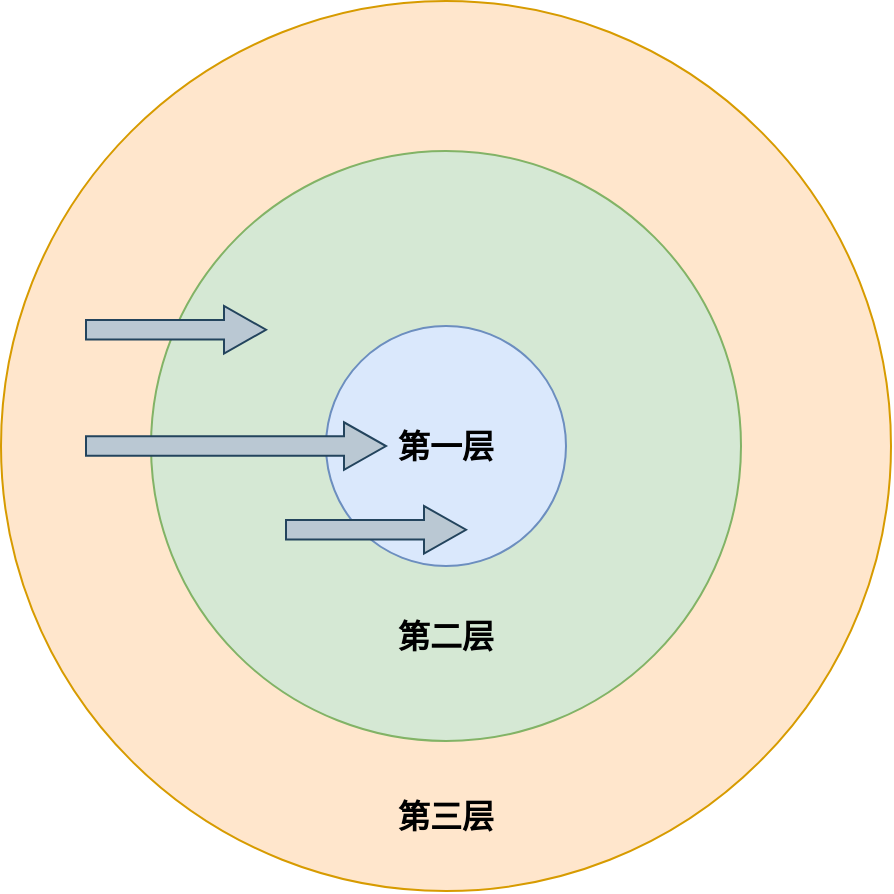 <mxfile version="21.6.1" type="device" pages="11">
  <diagram name="分层架构-圈层结构" id="EKeebzzIygGIgbEC9B3Z">
    <mxGraphModel dx="2060" dy="1253" grid="1" gridSize="10" guides="1" tooltips="1" connect="1" arrows="1" fold="1" page="1" pageScale="1" pageWidth="2920" pageHeight="2900" math="0" shadow="0">
      <root>
        <mxCell id="0" />
        <mxCell id="1" parent="0" />
        <mxCell id="2y_EtENVSu6xKUKEIEgB-3" value="" style="ellipse;whiteSpace=wrap;html=1;aspect=fixed;fillColor=#ffe6cc;strokeColor=#d79b00;verticalAlign=bottom;fontStyle=1" parent="1" vertex="1">
          <mxGeometry x="317.5" y="177.5" width="445" height="445" as="geometry" />
        </mxCell>
        <mxCell id="2y_EtENVSu6xKUKEIEgB-2" value="" style="ellipse;whiteSpace=wrap;html=1;aspect=fixed;fillColor=#d5e8d4;strokeColor=#82b366;verticalAlign=bottom;fontStyle=1" parent="1" vertex="1">
          <mxGeometry x="392.5" y="252.5" width="295" height="295" as="geometry" />
        </mxCell>
        <mxCell id="2y_EtENVSu6xKUKEIEgB-1" value="第一层" style="ellipse;whiteSpace=wrap;html=1;aspect=fixed;fillColor=#dae8fc;strokeColor=#6c8ebf;fontStyle=1;fontSize=16;" parent="1" vertex="1">
          <mxGeometry x="480" y="340" width="120" height="120" as="geometry" />
        </mxCell>
        <mxCell id="2y_EtENVSu6xKUKEIEgB-8" value="" style="html=1;shadow=0;dashed=0;align=center;verticalAlign=middle;shape=mxgraph.arrows2.arrow;dy=0.59;dx=21;notch=0;fillColor=#bac8d3;strokeColor=#23445d;" parent="1" vertex="1">
          <mxGeometry x="360" y="388.13" width="150" height="23.75" as="geometry" />
        </mxCell>
        <mxCell id="2y_EtENVSu6xKUKEIEgB-10" value="" style="html=1;shadow=0;dashed=0;align=center;verticalAlign=middle;shape=mxgraph.arrows2.arrow;dy=0.59;dx=21;notch=0;fillColor=#bac8d3;strokeColor=#23445d;" parent="1" vertex="1">
          <mxGeometry x="460" y="430" width="90" height="23.75" as="geometry" />
        </mxCell>
        <mxCell id="2y_EtENVSu6xKUKEIEgB-11" value="" style="html=1;shadow=0;dashed=0;align=center;verticalAlign=middle;shape=mxgraph.arrows2.arrow;dy=0.59;dx=21;notch=0;fillColor=#bac8d3;strokeColor=#23445d;" parent="1" vertex="1">
          <mxGeometry x="360" y="330" width="90" height="23.75" as="geometry" />
        </mxCell>
        <mxCell id="-N4DUWtonXSHfHwCxSvv-1" value="第二层" style="text;html=1;strokeColor=none;fillColor=none;align=center;verticalAlign=middle;whiteSpace=wrap;rounded=0;fontSize=16;fontColor=none;fontStyle=1" parent="1" vertex="1">
          <mxGeometry x="510" y="480" width="60" height="30" as="geometry" />
        </mxCell>
        <mxCell id="-N4DUWtonXSHfHwCxSvv-2" value="第三层" style="text;html=1;strokeColor=none;fillColor=none;align=center;verticalAlign=middle;whiteSpace=wrap;rounded=0;fontSize=16;fontColor=none;fontStyle=1" parent="1" vertex="1">
          <mxGeometry x="510" y="570" width="60" height="30" as="geometry" />
        </mxCell>
      </root>
    </mxGraphModel>
  </diagram>
  <diagram id="hw40c4SO9KsdJAtegI_j" name="领域层示意图">
    <mxGraphModel dx="2060" dy="1253" grid="1" gridSize="10" guides="1" tooltips="1" connect="1" arrows="1" fold="1" page="1" pageScale="1" pageWidth="2920" pageHeight="2900" math="0" shadow="0">
      <root>
        <mxCell id="0" />
        <mxCell id="1" parent="0" />
        <mxCell id="45I4yr_V5CyuQWKIbXzA-2" value="" style="ellipse;whiteSpace=wrap;html=1;aspect=fixed;fontColor=none;fillStyle=cross-hatch;fillColor=#333333;gradientColor=none;gradientDirection=south;shadow=0;sketch=1;curveFitting=1;jiggle=2;" parent="1" vertex="1">
          <mxGeometry x="445" y="305" width="230" height="230" as="geometry" />
        </mxCell>
        <mxCell id="45I4yr_V5CyuQWKIbXzA-1" value="Domain" style="ellipse;whiteSpace=wrap;html=1;aspect=fixed;fillColor=#dae8fc;strokeColor=#6c8ebf;fontSize=16;fontStyle=1" parent="1" vertex="1">
          <mxGeometry x="520" y="380" width="80" height="80" as="geometry" />
        </mxCell>
      </root>
    </mxGraphModel>
  </diagram>
  <diagram id="qYQI3DITA4EfLxrpODds" name="领域+应用层示意图">
    <mxGraphModel dx="2060" dy="1253" grid="1" gridSize="10" guides="1" tooltips="1" connect="1" arrows="1" fold="1" page="1" pageScale="1" pageWidth="2920" pageHeight="2900" math="0" shadow="0">
      <root>
        <mxCell id="0" />
        <mxCell id="1" parent="0" />
        <mxCell id="UV92N6s-v2BjcTXjRtoD-1" value="" style="ellipse;whiteSpace=wrap;html=1;aspect=fixed;fontColor=none;fillStyle=cross-hatch;fillColor=#333333;gradientColor=none;gradientDirection=south;shadow=0;sketch=1;curveFitting=1;jiggle=2;" parent="1" vertex="1">
          <mxGeometry x="415" y="275" width="290" height="290" as="geometry" />
        </mxCell>
        <mxCell id="UV92N6s-v2BjcTXjRtoD-4" value="" style="ellipse;whiteSpace=wrap;html=1;aspect=fixed;shadow=0;fillStyle=auto;fillColor=#d5e8d4;gradientDirection=south;strokeColor=#82b366;" parent="1" vertex="1">
          <mxGeometry x="460" y="320" width="200" height="200" as="geometry" />
        </mxCell>
        <mxCell id="UV92N6s-v2BjcTXjRtoD-2" value="Domain" style="ellipse;whiteSpace=wrap;html=1;aspect=fixed;fillColor=#dae8fc;strokeColor=#6c8ebf;fontStyle=1;fontSize=16;" parent="1" vertex="1">
          <mxGeometry x="520" y="380" width="80" height="80" as="geometry" />
        </mxCell>
        <mxCell id="UV92N6s-v2BjcTXjRtoD-6" value="Application" style="text;html=1;strokeColor=none;fillColor=none;align=center;verticalAlign=middle;whiteSpace=wrap;rounded=0;fontColor=none;fontStyle=1;fontSize=16;" parent="1" vertex="1">
          <mxGeometry x="530" y="340" width="60" height="30" as="geometry" />
        </mxCell>
      </root>
    </mxGraphModel>
  </diagram>
  <diagram id="W7CSGTySIcXoRU745aZh" name="Adapter">
    <mxGraphModel dx="2060" dy="1253" grid="1" gridSize="10" guides="1" tooltips="1" connect="1" arrows="1" fold="1" page="1" pageScale="1" pageWidth="2920" pageHeight="2900" math="0" shadow="0">
      <root>
        <mxCell id="0" />
        <mxCell id="1" parent="0" />
        <mxCell id="2aPifIyTvFknpC2AL-un-1" value="" style="ellipse;whiteSpace=wrap;html=1;aspect=fixed;fillStyle=solid;fillColor=#ffe6cc;gradientDirection=south;shadow=0;strokeColor=#d79b00;" parent="1" vertex="1">
          <mxGeometry x="415" y="275" width="290" height="290" as="geometry" />
        </mxCell>
        <mxCell id="2aPifIyTvFknpC2AL-un-2" value="" style="ellipse;whiteSpace=wrap;html=1;aspect=fixed;shadow=0;fillStyle=auto;fillColor=#d5e8d4;gradientDirection=south;strokeColor=#82b366;" parent="1" vertex="1">
          <mxGeometry x="460" y="320" width="200" height="200" as="geometry" />
        </mxCell>
        <mxCell id="2aPifIyTvFknpC2AL-un-3" value="Domain" style="ellipse;whiteSpace=wrap;html=1;aspect=fixed;fillColor=#dae8fc;strokeColor=#6c8ebf;fontStyle=1;fontSize=16;" parent="1" vertex="1">
          <mxGeometry x="520" y="380" width="80" height="80" as="geometry" />
        </mxCell>
        <mxCell id="2aPifIyTvFknpC2AL-un-4" value="Application" style="text;html=1;strokeColor=none;fillColor=none;align=center;verticalAlign=middle;whiteSpace=wrap;rounded=0;fontColor=none;fontStyle=1;fontSize=16;" parent="1" vertex="1">
          <mxGeometry x="530" y="340" width="60" height="30" as="geometry" />
        </mxCell>
        <mxCell id="2aPifIyTvFknpC2AL-un-5" value="Adapter" style="text;html=1;strokeColor=none;fillColor=none;align=center;verticalAlign=middle;whiteSpace=wrap;rounded=0;fontColor=none;fontStyle=1;fontSize=16;" parent="1" vertex="1">
          <mxGeometry x="530" y="280" width="60" height="30" as="geometry" />
        </mxCell>
      </root>
    </mxGraphModel>
  </diagram>
  <diagram id="Z5lcxb2asRxf1lz-uj6O" name="主动与被动适配器">
    <mxGraphModel dx="2060" dy="1253" grid="1" gridSize="10" guides="1" tooltips="1" connect="1" arrows="1" fold="1" page="1" pageScale="1" pageWidth="2920" pageHeight="2900" math="0" shadow="0">
      <root>
        <mxCell id="0" />
        <mxCell id="1" parent="0" />
        <mxCell id="tAmyNrmYbl0kWc1pRCSm-11" value="" style="ellipse;whiteSpace=wrap;html=1;" parent="1" vertex="1">
          <mxGeometry x="380" y="280" width="350" height="277" as="geometry" />
        </mxCell>
        <mxCell id="8wvjPzGlj7AYIT8hNIlg-2" value="" style="ellipse;whiteSpace=wrap;html=1;aspect=fixed;shadow=0;fillStyle=auto;fillColor=#d5e8d4;gradientDirection=south;strokeColor=#82b366;rounded=1;" parent="1" vertex="1">
          <mxGeometry x="460" y="320" width="200" height="200" as="geometry" />
        </mxCell>
        <mxCell id="8wvjPzGlj7AYIT8hNIlg-3" value="Domain" style="ellipse;whiteSpace=wrap;html=1;aspect=fixed;fillColor=#dae8fc;strokeColor=#6c8ebf;fontStyle=1;fontSize=16;rounded=1;" parent="1" vertex="1">
          <mxGeometry x="520" y="380" width="80" height="80" as="geometry" />
        </mxCell>
        <mxCell id="8wvjPzGlj7AYIT8hNIlg-4" value="Application" style="text;html=1;strokeColor=none;fillColor=none;align=center;verticalAlign=middle;whiteSpace=wrap;rounded=1;fontColor=none;fontStyle=1;fontSize=16;" parent="1" vertex="1">
          <mxGeometry x="530" y="340" width="60" height="30" as="geometry" />
        </mxCell>
        <mxCell id="8wvjPzGlj7AYIT8hNIlg-6" value="" style="shape=xor;whiteSpace=wrap;html=1;shadow=0;fillStyle=auto;fontSize=16;fillColor=#f8cecc;gradientDirection=south;strokeColor=#b85450;rounded=1;" parent="1" vertex="1">
          <mxGeometry x="600" y="286" width="250" height="265" as="geometry" />
        </mxCell>
        <mxCell id="8wvjPzGlj7AYIT8hNIlg-7" value="" style="shape=xor;whiteSpace=wrap;html=1;shadow=0;fillStyle=auto;fontSize=16;fillColor=#f8cecc;gradientDirection=south;strokeColor=#b85450;rotation=-180;rounded=1;" parent="1" vertex="1">
          <mxGeometry x="270" y="284" width="250" height="270" as="geometry" />
        </mxCell>
        <mxCell id="tAmyNrmYbl0kWc1pRCSm-1" value="Driven Adapter" style="text;html=1;strokeColor=none;fillColor=none;align=center;verticalAlign=middle;whiteSpace=wrap;rounded=1;fontColor=none;fontStyle=1;fontSize=16;" parent="1" vertex="1">
          <mxGeometry x="320" y="350" width="130" height="30" as="geometry" />
        </mxCell>
        <mxCell id="tAmyNrmYbl0kWc1pRCSm-2" value="Driving Adapter" style="text;html=1;strokeColor=none;fillColor=none;align=center;verticalAlign=middle;whiteSpace=wrap;rounded=1;fontColor=none;fontStyle=1;fontSize=16;" parent="1" vertex="1">
          <mxGeometry x="670" y="350" width="130" height="30" as="geometry" />
        </mxCell>
        <mxCell id="tAmyNrmYbl0kWc1pRCSm-3" value="主动适配器" style="text;html=1;strokeColor=none;fillColor=none;align=center;verticalAlign=middle;whiteSpace=wrap;rounded=1;fontSize=16;fontColor=none;" parent="1" vertex="1">
          <mxGeometry x="670" y="380" width="100" height="30" as="geometry" />
        </mxCell>
        <mxCell id="tAmyNrmYbl0kWc1pRCSm-4" value="被动适配器" style="text;html=1;strokeColor=none;fillColor=none;align=center;verticalAlign=middle;whiteSpace=wrap;rounded=1;fontSize=16;fontColor=none;" parent="1" vertex="1">
          <mxGeometry x="320" y="380" width="100" height="30" as="geometry" />
        </mxCell>
        <mxCell id="tAmyNrmYbl0kWc1pRCSm-6" value="与外部系统交互" style="text;html=1;strokeColor=none;fillColor=none;align=center;verticalAlign=middle;whiteSpace=wrap;rounded=1;fontSize=16;fontColor=none;" parent="1" vertex="1">
          <mxGeometry x="300" y="410" width="140" height="30" as="geometry" />
        </mxCell>
        <mxCell id="tAmyNrmYbl0kWc1pRCSm-7" value="处理「输入 / 输出」" style="text;html=1;strokeColor=none;fillColor=none;align=center;verticalAlign=middle;whiteSpace=wrap;rounded=1;fontSize=16;fontColor=none;" parent="1" vertex="1">
          <mxGeometry x="285" y="440" width="170" height="30" as="geometry" />
        </mxCell>
        <mxCell id="tAmyNrmYbl0kWc1pRCSm-8" value="访问所有外部资源" style="text;html=1;strokeColor=none;fillColor=none;align=center;verticalAlign=middle;whiteSpace=wrap;rounded=1;fontSize=16;fontColor=none;" parent="1" vertex="1">
          <mxGeometry x="665" y="420" width="140" height="30" as="geometry" />
        </mxCell>
        <mxCell id="tAmyNrmYbl0kWc1pRCSm-9" value="可用于处理数据持久化" style="text;html=1;strokeColor=none;fillColor=none;align=center;verticalAlign=middle;whiteSpace=wrap;rounded=1;fontSize=16;fontColor=none;" parent="1" vertex="1">
          <mxGeometry x="650" y="460" width="180" height="30" as="geometry" />
        </mxCell>
      </root>
    </mxGraphModel>
  </diagram>
  <diagram id="-57M3p7xQT0P1kOzNn6M" name="common层">
    <mxGraphModel dx="2060" dy="1253" grid="1" gridSize="10" guides="1" tooltips="1" connect="1" arrows="1" fold="1" page="1" pageScale="1" pageWidth="2920" pageHeight="2900" math="0" shadow="0">
      <root>
        <mxCell id="0" />
        <mxCell id="1" parent="0" />
        <mxCell id="jbB0Su5rOT4PzGi-dRKN-1" value="" style="ellipse;whiteSpace=wrap;html=1;shadow=0;" parent="1" vertex="1">
          <mxGeometry x="380" y="280" width="350" height="277" as="geometry" />
        </mxCell>
        <mxCell id="jbB0Su5rOT4PzGi-dRKN-2" value="" style="ellipse;whiteSpace=wrap;html=1;aspect=fixed;shadow=0;fillStyle=auto;fillColor=#d5e8d4;gradientDirection=south;strokeColor=#82b366;rounded=1;" parent="1" vertex="1">
          <mxGeometry x="460" y="320" width="200" height="200" as="geometry" />
        </mxCell>
        <mxCell id="jbB0Su5rOT4PzGi-dRKN-3" value="Domain" style="ellipse;whiteSpace=wrap;html=1;aspect=fixed;fillColor=#dae8fc;strokeColor=#6c8ebf;fontStyle=1;fontSize=16;rounded=1;shadow=0;" parent="1" vertex="1">
          <mxGeometry x="520" y="380" width="80" height="80" as="geometry" />
        </mxCell>
        <mxCell id="jbB0Su5rOT4PzGi-dRKN-4" value="Application" style="text;html=1;strokeColor=none;fillColor=none;align=center;verticalAlign=middle;whiteSpace=wrap;rounded=1;fontColor=none;fontStyle=1;fontSize=16;shadow=0;" parent="1" vertex="1">
          <mxGeometry x="530" y="340" width="60" height="30" as="geometry" />
        </mxCell>
        <mxCell id="jbB0Su5rOT4PzGi-dRKN-5" value="" style="shape=xor;whiteSpace=wrap;html=1;shadow=0;fillStyle=auto;fontSize=16;fillColor=#f8cecc;gradientDirection=south;strokeColor=#b85450;rounded=1;" parent="1" vertex="1">
          <mxGeometry x="600" y="286" width="250" height="265" as="geometry" />
        </mxCell>
        <mxCell id="jbB0Su5rOT4PzGi-dRKN-6" value="" style="shape=xor;whiteSpace=wrap;html=1;shadow=0;fillStyle=auto;fontSize=16;fillColor=#f8cecc;gradientDirection=south;strokeColor=#b85450;rotation=-180;rounded=1;" parent="1" vertex="1">
          <mxGeometry x="270" y="284" width="250" height="270" as="geometry" />
        </mxCell>
        <mxCell id="jbB0Su5rOT4PzGi-dRKN-7" value="Driven Adapter" style="text;html=1;strokeColor=none;fillColor=none;align=center;verticalAlign=middle;whiteSpace=wrap;rounded=1;fontColor=none;fontStyle=1;fontSize=16;shadow=0;" parent="1" vertex="1">
          <mxGeometry x="320" y="350" width="130" height="30" as="geometry" />
        </mxCell>
        <mxCell id="jbB0Su5rOT4PzGi-dRKN-8" value="Driving Adapter" style="text;html=1;strokeColor=none;fillColor=none;align=center;verticalAlign=middle;whiteSpace=wrap;rounded=1;fontColor=none;fontStyle=1;fontSize=16;shadow=0;" parent="1" vertex="1">
          <mxGeometry x="670" y="350" width="130" height="30" as="geometry" />
        </mxCell>
        <mxCell id="jbB0Su5rOT4PzGi-dRKN-9" value="主动适配器" style="text;html=1;strokeColor=none;fillColor=none;align=center;verticalAlign=middle;whiteSpace=wrap;rounded=1;fontSize=16;fontColor=none;shadow=0;" parent="1" vertex="1">
          <mxGeometry x="670" y="380" width="100" height="30" as="geometry" />
        </mxCell>
        <mxCell id="jbB0Su5rOT4PzGi-dRKN-10" value="被动适配器" style="text;html=1;strokeColor=none;fillColor=none;align=center;verticalAlign=middle;whiteSpace=wrap;rounded=1;fontSize=16;fontColor=none;shadow=0;" parent="1" vertex="1">
          <mxGeometry x="320" y="380" width="100" height="30" as="geometry" />
        </mxCell>
        <mxCell id="jbB0Su5rOT4PzGi-dRKN-11" value="与外部系统交互" style="text;html=1;strokeColor=none;fillColor=none;align=center;verticalAlign=middle;whiteSpace=wrap;rounded=1;fontSize=16;fontColor=none;shadow=0;" parent="1" vertex="1">
          <mxGeometry x="300" y="410" width="140" height="30" as="geometry" />
        </mxCell>
        <mxCell id="jbB0Su5rOT4PzGi-dRKN-12" value="处理「输入 / 输出」" style="text;html=1;strokeColor=none;fillColor=none;align=center;verticalAlign=middle;whiteSpace=wrap;rounded=1;fontSize=16;fontColor=none;shadow=0;" parent="1" vertex="1">
          <mxGeometry x="285" y="440" width="170" height="30" as="geometry" />
        </mxCell>
        <mxCell id="jbB0Su5rOT4PzGi-dRKN-13" value="访问所有外部资源" style="text;html=1;strokeColor=none;fillColor=none;align=center;verticalAlign=middle;whiteSpace=wrap;rounded=1;fontSize=16;fontColor=none;shadow=0;" parent="1" vertex="1">
          <mxGeometry x="665" y="420" width="140" height="30" as="geometry" />
        </mxCell>
        <mxCell id="jbB0Su5rOT4PzGi-dRKN-14" value="可用于处理数据持久化" style="text;html=1;strokeColor=none;fillColor=none;align=center;verticalAlign=middle;whiteSpace=wrap;rounded=1;fontSize=16;fontColor=none;shadow=0;" parent="1" vertex="1">
          <mxGeometry x="650" y="460" width="180" height="30" as="geometry" />
        </mxCell>
        <mxCell id="jbB0Su5rOT4PzGi-dRKN-15" value="Common" style="ellipse;whiteSpace=wrap;html=1;aspect=fixed;shadow=0;sketch=0;fillColor=#fad7ac;strokeColor=#b46504;fontStyle=1;fontSize=22;" parent="1" vertex="1">
          <mxGeometry x="467.5" y="557" width="185" height="185" as="geometry" />
        </mxCell>
      </root>
    </mxGraphModel>
  </diagram>
  <diagram id="CXKH2JofkgDzUcvz6lFa" name="依赖倒转">
    <mxGraphModel dx="2060" dy="1253" grid="1" gridSize="10" guides="1" tooltips="1" connect="1" arrows="1" fold="1" page="1" pageScale="1" pageWidth="827" pageHeight="1169" math="0" shadow="0">
      <root>
        <mxCell id="0" />
        <mxCell id="1" parent="0" />
        <mxCell id="TkGmxwQryxDT7lOf805k-1" value="application.orgmng" style="shape=folder;fontStyle=1;tabWidth=220;tabHeight=30;tabPosition=left;html=1;boundedLbl=1;labelInHeader=1;container=1;collapsible=0;" parent="1" vertex="1">
          <mxGeometry x="100" y="130" width="300" height="180" as="geometry" />
        </mxCell>
        <mxCell id="EDaD7iSytRbcuYHi5kS9-1" value="OrgService" style="swimlane;fontStyle=1;align=center;verticalAlign=middle;childLayout=stackLayout;horizontal=1;startSize=29;horizontalStack=0;resizeParent=1;resizeParentMax=0;resizeLast=0;collapsible=0;marginBottom=0;html=1;fillColor=#fff2cc;strokeColor=#d6b656;" parent="TkGmxwQryxDT7lOf805k-1" vertex="1">
          <mxGeometry x="56.25" y="52.286" width="185.625" height="83.143" as="geometry" />
        </mxCell>
        <mxCell id="EDaD7iSytRbcuYHi5kS9-11" value="adapter.driving.persistence.orgmng" style="shape=folder;fontStyle=1;tabWidth=220;tabHeight=30;tabPosition=left;html=1;boundedLbl=1;labelInHeader=1;container=1;collapsible=0;" parent="1" vertex="1">
          <mxGeometry x="100" y="590" width="300" height="180" as="geometry" />
        </mxCell>
        <mxCell id="EDaD7iSytRbcuYHi5kS9-12" value="OrgService" style="swimlane;fontStyle=1;align=center;verticalAlign=middle;childLayout=stackLayout;horizontal=1;startSize=29;horizontalStack=0;resizeParent=1;resizeParentMax=0;resizeLast=0;collapsible=0;marginBottom=0;html=1;fillColor=#fff2cc;strokeColor=#d6b656;" parent="EDaD7iSytRbcuYHi5kS9-11" vertex="1">
          <mxGeometry x="57.246" y="59.997" width="185.625" height="83.143" as="geometry" />
        </mxCell>
        <mxCell id="EDaD7iSytRbcuYHi5kS9-13" value="domain.orgmng" style="shape=folder;fontStyle=1;tabWidth=220;tabHeight=30;tabPosition=left;html=1;boundedLbl=1;labelInHeader=1;container=1;collapsible=0;" parent="1" vertex="1">
          <mxGeometry x="100" y="360" width="300" height="180" as="geometry" />
        </mxCell>
        <mxCell id="EDaD7iSytRbcuYHi5kS9-4" value="&lt;b&gt;&amp;lt;&amp;lt;interface&amp;gt;&amp;gt;&lt;br&gt;OrgRepository&lt;/b&gt;" style="swimlane;fontStyle=0;align=center;verticalAlign=middle;childLayout=stackLayout;horizontal=1;startSize=59;horizontalStack=0;resizeParent=1;resizeParentMax=0;resizeLast=0;collapsible=0;marginBottom=0;html=1;container=0;movable=1;resizable=1;rotatable=1;deletable=1;editable=1;connectable=1;fillColor=#fff2cc;strokeColor=#000000;" parent="EDaD7iSytRbcuYHi5kS9-13" vertex="1">
          <mxGeometry x="65" y="60" width="170" height="97" as="geometry" />
        </mxCell>
        <mxCell id="EDaD7iSytRbcuYHi5kS9-19" style="edgeStyle=orthogonalEdgeStyle;rounded=0;orthogonalLoop=1;jettySize=auto;html=1;dashed=1;endArrow=block;endFill=0;endSize=11;" parent="1" source="EDaD7iSytRbcuYHi5kS9-12" target="EDaD7iSytRbcuYHi5kS9-4" edge="1">
          <mxGeometry relative="1" as="geometry" />
        </mxCell>
        <mxCell id="EDaD7iSytRbcuYHi5kS9-20" style="edgeStyle=orthogonalEdgeStyle;rounded=0;orthogonalLoop=1;jettySize=auto;html=1;entryX=0.5;entryY=0;entryDx=0;entryDy=0;endArrow=open;endFill=0;endSize=11;" parent="1" source="EDaD7iSytRbcuYHi5kS9-1" target="EDaD7iSytRbcuYHi5kS9-4" edge="1">
          <mxGeometry relative="1" as="geometry" />
        </mxCell>
      </root>
    </mxGraphModel>
  </diagram>
  <diagram id="hWehFdZrp8vmqZ4Kt6MG" name="事件风暴主要过程">
    <mxGraphModel dx="1585" dy="964" grid="1" gridSize="10" guides="1" tooltips="1" connect="1" arrows="1" fold="1" page="1" pageScale="1" pageWidth="2920" pageHeight="2900" math="0" shadow="0">
      <root>
        <mxCell id="0" />
        <mxCell id="1" parent="0" />
        <mxCell id="YRJ3Cqv1hZWQezv2DnX--14" style="edgeStyle=orthogonalEdgeStyle;rounded=0;orthogonalLoop=1;jettySize=auto;html=1;entryX=0;entryY=0.5;entryDx=0;entryDy=0;endArrow=open;endFill=0;" edge="1" parent="1" source="YRJ3Cqv1hZWQezv2DnX--7" target="YRJ3Cqv1hZWQezv2DnX--8">
          <mxGeometry relative="1" as="geometry" />
        </mxCell>
        <mxCell id="YRJ3Cqv1hZWQezv2DnX--23" style="edgeStyle=orthogonalEdgeStyle;rounded=0;orthogonalLoop=1;jettySize=auto;html=1;entryX=0.629;entryY=0;entryDx=0;entryDy=0;entryPerimeter=0;dashed=1;endArrow=none;endFill=0;" edge="1" parent="1" source="YRJ3Cqv1hZWQezv2DnX--7" target="YRJ3Cqv1hZWQezv2DnX--17">
          <mxGeometry relative="1" as="geometry" />
        </mxCell>
        <mxCell id="YRJ3Cqv1hZWQezv2DnX--7" value="识别领域事件" style="ellipse;whiteSpace=wrap;html=1;aspect=fixed;fillColor=#ffe6cc;strokeColor=#d79b00;" vertex="1" parent="1">
          <mxGeometry x="837" y="495" width="80" height="80" as="geometry" />
        </mxCell>
        <mxCell id="YRJ3Cqv1hZWQezv2DnX--15" style="edgeStyle=orthogonalEdgeStyle;rounded=0;orthogonalLoop=1;jettySize=auto;html=1;exitX=1;exitY=0.5;exitDx=0;exitDy=0;endArrow=open;endFill=0;" edge="1" parent="1" source="YRJ3Cqv1hZWQezv2DnX--8" target="YRJ3Cqv1hZWQezv2DnX--5">
          <mxGeometry relative="1" as="geometry" />
        </mxCell>
        <mxCell id="YRJ3Cqv1hZWQezv2DnX--24" style="edgeStyle=orthogonalEdgeStyle;rounded=0;orthogonalLoop=1;jettySize=auto;html=1;entryX=0.525;entryY=-0.071;entryDx=0;entryDy=0;entryPerimeter=0;endArrow=none;dashed=1;endFill=0;" edge="1" parent="1" source="YRJ3Cqv1hZWQezv2DnX--8" target="YRJ3Cqv1hZWQezv2DnX--18">
          <mxGeometry relative="1" as="geometry" />
        </mxCell>
        <mxCell id="YRJ3Cqv1hZWQezv2DnX--8" value="识别命令" style="ellipse;whiteSpace=wrap;html=1;aspect=fixed;fillColor=#ffe6cc;strokeColor=#d79b00;" vertex="1" parent="1">
          <mxGeometry x="970" y="495" width="80" height="80" as="geometry" />
        </mxCell>
        <mxCell id="YRJ3Cqv1hZWQezv2DnX--25" style="edgeStyle=orthogonalEdgeStyle;rounded=0;orthogonalLoop=1;jettySize=auto;html=1;entryX=0.353;entryY=-0.044;entryDx=0;entryDy=0;entryPerimeter=0;endArrow=none;dashed=1;endFill=0;" edge="1" parent="1" source="YRJ3Cqv1hZWQezv2DnX--5" target="YRJ3Cqv1hZWQezv2DnX--19">
          <mxGeometry relative="1" as="geometry" />
        </mxCell>
        <mxCell id="YRJ3Cqv1hZWQezv2DnX--5" value="识别领域名词" style="ellipse;whiteSpace=wrap;html=1;aspect=fixed;fillColor=#ffe6cc;strokeColor=#d79b00;" vertex="1" parent="1">
          <mxGeometry x="1100" y="495" width="80" height="80" as="geometry" />
        </mxCell>
        <mxCell id="YRJ3Cqv1hZWQezv2DnX--17" value="在业务流程中发生了什么？" style="text;html=1;strokeColor=none;fillColor=none;align=center;verticalAlign=middle;whiteSpace=wrap;rounded=0;fontStyle=1" vertex="1" parent="1">
          <mxGeometry x="770" y="630" width="170" height="30" as="geometry" />
        </mxCell>
        <mxCell id="YRJ3Cqv1hZWQezv2DnX--18" value="谁，做了什么事，&lt;br&gt;导致领域事件的发生？" style="text;html=1;strokeColor=none;fillColor=none;align=center;verticalAlign=middle;whiteSpace=wrap;rounded=0;fontStyle=1" vertex="1" parent="1">
          <mxGeometry x="920" y="650" width="170" height="30" as="geometry" />
        </mxCell>
        <mxCell id="YRJ3Cqv1hZWQezv2DnX--19" value="命令、事件和哪些名词性概念有关？" style="text;html=1;strokeColor=none;fillColor=none;align=center;verticalAlign=middle;whiteSpace=wrap;rounded=0;fontStyle=1" vertex="1" parent="1">
          <mxGeometry x="1070" y="680" width="200" height="30" as="geometry" />
        </mxCell>
      </root>
    </mxGraphModel>
  </diagram>
  <diagram id="xuK8MWcwe4efM6S8bW_Q" name="项目管理流程的领域事件">
    <mxGraphModel dx="1526" dy="928" grid="1" gridSize="10" guides="1" tooltips="1" connect="1" arrows="1" fold="1" page="1" pageScale="1" pageWidth="2920" pageHeight="2900" math="0" shadow="0">
      <root>
        <mxCell id="0" />
        <mxCell id="1" parent="0" />
        <mxCell id="6tvKbuQN76GPMQs0XVvy-74" value="客户已添加" style="rounded=0;whiteSpace=wrap;html=1;strokeWidth=2;fillWeight=4;hachureGap=8;hachureAngle=45;fillColor=#ffe6cc;strokeColor=none;fillStyle=solid;fontStyle=0;fontSize=15;" vertex="1" parent="1">
          <mxGeometry x="120" y="500" width="120" height="60" as="geometry" />
        </mxCell>
        <mxCell id="6tvKbuQN76GPMQs0XVvy-75" value="" style="rounded=0;whiteSpace=wrap;html=1;strokeWidth=2;fillWeight=4;hachureGap=8;hachureAngle=45;fillColor=#ffe6cc;strokeColor=none;fillStyle=solid;fontStyle=0;fontSize=15;" vertex="1" parent="1">
          <mxGeometry x="210" y="320" width="120" height="60" as="geometry" />
        </mxCell>
        <mxCell id="6tvKbuQN76GPMQs0XVvy-76" value="项目已结束" style="rounded=0;whiteSpace=wrap;html=1;strokeWidth=2;fillWeight=4;hachureGap=8;hachureAngle=45;fillColor=#ffe6cc;strokeColor=none;fillStyle=solid;fontStyle=0;fontSize=15;" vertex="1" parent="1">
          <mxGeometry x="900" y="500" width="120" height="60" as="geometry" />
        </mxCell>
        <mxCell id="6tvKbuQN76GPMQs0XVvy-77" value="员工已分配" style="rounded=0;whiteSpace=wrap;html=1;strokeWidth=2;fillWeight=4;hachureGap=8;hachureAngle=45;fillColor=#ffe6cc;strokeColor=none;fillStyle=solid;fontStyle=0;fontSize=15;" vertex="1" parent="1">
          <mxGeometry x="770" y="500" width="120" height="60" as="geometry" />
        </mxCell>
        <mxCell id="6tvKbuQN76GPMQs0XVvy-78" value="项目已启动" style="rounded=0;whiteSpace=wrap;html=1;strokeWidth=2;fillWeight=4;hachureGap=8;hachureAngle=45;fillColor=#ffe6cc;strokeColor=none;fillStyle=solid;fontStyle=0;fontSize=15;" vertex="1" parent="1">
          <mxGeometry x="640" y="500" width="120" height="60" as="geometry" />
        </mxCell>
        <mxCell id="6tvKbuQN76GPMQs0XVvy-79" value="已立项" style="rounded=0;whiteSpace=wrap;html=1;strokeWidth=2;fillWeight=4;hachureGap=8;hachureAngle=45;fillColor=#ffe6cc;strokeColor=none;fillStyle=solid;fontStyle=0;fontSize=15;" vertex="1" parent="1">
          <mxGeometry x="510" y="500" width="120" height="60" as="geometry" />
        </mxCell>
        <mxCell id="6tvKbuQN76GPMQs0XVvy-80" value="合同已生效" style="rounded=0;whiteSpace=wrap;html=1;strokeWidth=2;fillWeight=4;hachureGap=8;hachureAngle=45;fillColor=#ffe6cc;strokeColor=none;fillStyle=solid;fontStyle=0;fontSize=15;" vertex="1" parent="1">
          <mxGeometry x="380" y="500" width="120" height="60" as="geometry" />
        </mxCell>
        <mxCell id="6tvKbuQN76GPMQs0XVvy-81" value="合同已签订" style="rounded=0;whiteSpace=wrap;html=1;strokeWidth=2;fillWeight=4;hachureGap=8;hachureAngle=45;fillColor=#ffe6cc;strokeColor=none;fillStyle=solid;fontStyle=0;fontSize=15;" vertex="1" parent="1">
          <mxGeometry x="250" y="500" width="120" height="60" as="geometry" />
        </mxCell>
        <mxCell id="6tvKbuQN76GPMQs0XVvy-82" value="合同已结束" style="rounded=0;whiteSpace=wrap;html=1;strokeWidth=2;fillWeight=4;hachureGap=8;hachureAngle=45;fillColor=#ffe6cc;strokeColor=none;fillStyle=solid;fontStyle=0;fontSize=15;" vertex="1" parent="1">
          <mxGeometry x="1030" y="500" width="120" height="60" as="geometry" />
        </mxCell>
        <mxCell id="6tvKbuQN76GPMQs0XVvy-83" value="员工已退出" style="rounded=0;whiteSpace=wrap;html=1;strokeWidth=2;fillWeight=4;hachureGap=8;hachureAngle=45;fillColor=#ffe6cc;strokeColor=none;fillStyle=solid;fontStyle=0;fontSize=15;" vertex="1" parent="1">
          <mxGeometry x="510" y="600" width="120" height="60" as="geometry" />
        </mxCell>
        <mxCell id="6tvKbuQN76GPMQs0XVvy-84" value="销售人员&lt;br&gt;已更换" style="rounded=0;whiteSpace=wrap;html=1;strokeWidth=2;fillWeight=4;hachureGap=8;hachureAngle=45;fillColor=#ffe6cc;strokeColor=none;fillStyle=solid;fontStyle=0;fontSize=15;" vertex="1" parent="1">
          <mxGeometry x="380" y="600" width="120" height="60" as="geometry" />
        </mxCell>
        <mxCell id="6tvKbuQN76GPMQs0XVvy-85" value="项目经理&lt;br&gt;已更换" style="rounded=0;whiteSpace=wrap;html=1;strokeWidth=2;fillWeight=4;hachureGap=8;hachureAngle=45;fillColor=#ffe6cc;strokeColor=none;fillStyle=solid;fontStyle=0;fontSize=15;" vertex="1" parent="1">
          <mxGeometry x="250" y="600" width="120" height="60" as="geometry" />
        </mxCell>
        <mxCell id="6tvKbuQN76GPMQs0XVvy-86" value="客户经理&lt;br&gt;已更换" style="rounded=0;whiteSpace=wrap;html=1;strokeWidth=2;fillWeight=4;hachureGap=8;hachureAngle=45;fillColor=#ffe6cc;strokeColor=none;fillStyle=solid;fontStyle=0;fontSize=15;" vertex="1" parent="1">
          <mxGeometry x="120" y="600" width="120" height="60" as="geometry" />
        </mxCell>
        <mxCell id="6tvKbuQN76GPMQs0XVvy-87" value="" style="rounded=0;whiteSpace=wrap;html=1;strokeWidth=2;fillWeight=4;hachureGap=8;hachureAngle=45;fillColor=#eeeeee;strokeColor=none;fillStyle=solid;fontStyle=0;fontSize=15;" vertex="1" parent="1">
          <mxGeometry x="360" y="320" width="120" height="60" as="geometry" />
        </mxCell>
        <mxCell id="6tvKbuQN76GPMQs0XVvy-88" value="一个人累计的&lt;br&gt;预计投入工作量&lt;br&gt;不超过 100%" style="rounded=0;whiteSpace=wrap;html=1;strokeWidth=2;fillWeight=4;hachureGap=8;hachureAngle=45;fillColor=#eeeeee;strokeColor=none;fillStyle=solid;fontStyle=0;fontSize=15;" vertex="1" parent="1">
          <mxGeometry x="900" y="570" width="120" height="60" as="geometry" />
        </mxCell>
      </root>
    </mxGraphModel>
  </diagram>
  <diagram id="7n56AsB8A_NP2JxnrN--" name="所有流程的领域事件">
    <mxGraphModel dx="1648" dy="1002" grid="1" gridSize="10" guides="1" tooltips="1" connect="1" arrows="1" fold="1" page="1" pageScale="1" pageWidth="2920" pageHeight="2900" math="0" shadow="0">
      <root>
        <mxCell id="0" />
        <mxCell id="1" parent="0" />
        <mxCell id="D8ImPOdYSIqX8aveeuNm-1" value="客户已添加" style="rounded=0;whiteSpace=wrap;html=1;strokeWidth=2;fillWeight=4;hachureGap=8;hachureAngle=45;fillColor=#ffe6cc;strokeColor=none;fillStyle=solid;fontStyle=0;fontSize=15;" vertex="1" parent="1">
          <mxGeometry x="240" y="920" width="120" height="60" as="geometry" />
        </mxCell>
        <mxCell id="D8ImPOdYSIqX8aveeuNm-3" value="项目已结束" style="rounded=0;whiteSpace=wrap;html=1;strokeWidth=2;fillWeight=4;hachureGap=8;hachureAngle=45;fillColor=#ffe6cc;strokeColor=none;fillStyle=solid;fontStyle=0;fontSize=15;" vertex="1" parent="1">
          <mxGeometry x="1020" y="920" width="120" height="60" as="geometry" />
        </mxCell>
        <mxCell id="D8ImPOdYSIqX8aveeuNm-4" value="员工已分配" style="rounded=0;whiteSpace=wrap;html=1;strokeWidth=2;fillWeight=4;hachureGap=8;hachureAngle=45;fillColor=#ffe6cc;strokeColor=none;fillStyle=solid;fontStyle=0;fontSize=15;" vertex="1" parent="1">
          <mxGeometry x="890" y="920" width="120" height="60" as="geometry" />
        </mxCell>
        <mxCell id="D8ImPOdYSIqX8aveeuNm-5" value="项目已启动" style="rounded=0;whiteSpace=wrap;html=1;strokeWidth=2;fillWeight=4;hachureGap=8;hachureAngle=45;fillColor=#ffe6cc;strokeColor=none;fillStyle=solid;fontStyle=0;fontSize=15;" vertex="1" parent="1">
          <mxGeometry x="760" y="920" width="120" height="60" as="geometry" />
        </mxCell>
        <mxCell id="D8ImPOdYSIqX8aveeuNm-6" value="已立项" style="rounded=0;whiteSpace=wrap;html=1;strokeWidth=2;fillWeight=4;hachureGap=8;hachureAngle=45;fillColor=#ffe6cc;strokeColor=none;fillStyle=solid;fontStyle=0;fontSize=15;" vertex="1" parent="1">
          <mxGeometry x="630" y="920" width="120" height="60" as="geometry" />
        </mxCell>
        <mxCell id="D8ImPOdYSIqX8aveeuNm-7" value="合同已生效" style="rounded=0;whiteSpace=wrap;html=1;strokeWidth=2;fillWeight=4;hachureGap=8;hachureAngle=45;fillColor=#ffe6cc;strokeColor=none;fillStyle=solid;fontStyle=0;fontSize=15;" vertex="1" parent="1">
          <mxGeometry x="500" y="920" width="120" height="60" as="geometry" />
        </mxCell>
        <mxCell id="D8ImPOdYSIqX8aveeuNm-8" value="合同已签订" style="rounded=0;whiteSpace=wrap;html=1;strokeWidth=2;fillWeight=4;hachureGap=8;hachureAngle=45;fillColor=#ffe6cc;strokeColor=none;fillStyle=solid;fontStyle=0;fontSize=15;" vertex="1" parent="1">
          <mxGeometry x="370" y="920" width="120" height="60" as="geometry" />
        </mxCell>
        <mxCell id="D8ImPOdYSIqX8aveeuNm-9" value="合同已结束" style="rounded=0;whiteSpace=wrap;html=1;strokeWidth=2;fillWeight=4;hachureGap=8;hachureAngle=45;fillColor=#ffe6cc;strokeColor=none;fillStyle=solid;fontStyle=0;fontSize=15;" vertex="1" parent="1">
          <mxGeometry x="1150" y="920" width="120" height="60" as="geometry" />
        </mxCell>
        <mxCell id="D8ImPOdYSIqX8aveeuNm-10" value="员工已退出" style="rounded=0;whiteSpace=wrap;html=1;strokeWidth=2;fillWeight=4;hachureGap=8;hachureAngle=45;fillColor=#ffe6cc;strokeColor=none;fillStyle=solid;fontStyle=0;fontSize=15;" vertex="1" parent="1">
          <mxGeometry x="630" y="1020" width="120" height="60" as="geometry" />
        </mxCell>
        <mxCell id="D8ImPOdYSIqX8aveeuNm-11" value="销售人员&lt;br&gt;已更换" style="rounded=0;whiteSpace=wrap;html=1;strokeWidth=2;fillWeight=4;hachureGap=8;hachureAngle=45;fillColor=#ffe6cc;strokeColor=none;fillStyle=solid;fontStyle=0;fontSize=15;" vertex="1" parent="1">
          <mxGeometry x="500" y="1020" width="120" height="60" as="geometry" />
        </mxCell>
        <mxCell id="D8ImPOdYSIqX8aveeuNm-12" value="项目经理&lt;br&gt;已更换" style="rounded=0;whiteSpace=wrap;html=1;strokeWidth=2;fillWeight=4;hachureGap=8;hachureAngle=45;fillColor=#ffe6cc;strokeColor=none;fillStyle=solid;fontStyle=0;fontSize=15;" vertex="1" parent="1">
          <mxGeometry x="370" y="1020" width="120" height="60" as="geometry" />
        </mxCell>
        <mxCell id="D8ImPOdYSIqX8aveeuNm-13" value="客户经理&lt;br&gt;已更换" style="rounded=0;whiteSpace=wrap;html=1;strokeWidth=2;fillWeight=4;hachureGap=8;hachureAngle=45;fillColor=#ffe6cc;strokeColor=none;fillStyle=solid;fontStyle=0;fontSize=15;" vertex="1" parent="1">
          <mxGeometry x="240" y="1020" width="120" height="60" as="geometry" />
        </mxCell>
        <mxCell id="D8ImPOdYSIqX8aveeuNm-15" value="一个人累计的&lt;br&gt;预计投入工作量&lt;br&gt;不超过 100%" style="rounded=0;whiteSpace=wrap;html=1;strokeWidth=2;fillWeight=4;hachureGap=8;hachureAngle=45;fillColor=#eeeeee;strokeColor=none;fillStyle=solid;fontStyle=0;fontSize=15;" vertex="1" parent="1">
          <mxGeometry x="1020" y="990" width="120" height="60" as="geometry" />
        </mxCell>
        <mxCell id="D8ImPOdYSIqX8aveeuNm-17" value="项目管理" style="rounded=0;whiteSpace=wrap;html=1;strokeWidth=2;fillWeight=4;hachureGap=8;hachureAngle=45;fillColor=#DD7215;strokeColor=none;fillStyle=solid;fontStyle=0;fontSize=15;fontColor=#FFFFFF;" vertex="1" parent="1">
          <mxGeometry x="80" y="920" width="120" height="60" as="geometry" />
        </mxCell>
        <mxCell id="D8ImPOdYSIqX8aveeuNm-18" value="领域事件" style="rounded=0;whiteSpace=wrap;html=1;strokeWidth=2;fillWeight=4;hachureGap=8;hachureAngle=45;fillColor=#ffe6cc;strokeColor=none;fillStyle=solid;fontStyle=0;fontSize=15;" vertex="1" parent="1">
          <mxGeometry x="1020" y="1120" width="120" height="60" as="geometry" />
        </mxCell>
        <mxCell id="D8ImPOdYSIqX8aveeuNm-19" value="业务规则" style="rounded=0;whiteSpace=wrap;html=1;strokeWidth=2;fillWeight=4;hachureGap=8;hachureAngle=45;fillColor=#eeeeee;strokeColor=none;fillStyle=solid;fontStyle=0;fontSize=15;" vertex="1" parent="1">
          <mxGeometry x="1150" y="1120" width="120" height="60" as="geometry" />
        </mxCell>
        <mxCell id="D8ImPOdYSIqX8aveeuNm-20" value="流程名" style="rounded=0;whiteSpace=wrap;html=1;strokeWidth=2;fillWeight=4;hachureGap=8;hachureAngle=45;fillColor=#DD7215;strokeColor=none;fillStyle=solid;fontStyle=0;fontSize=15;fontColor=#FFFFFF;" vertex="1" parent="1">
          <mxGeometry x="890" y="1120" width="120" height="60" as="geometry" />
        </mxCell>
        <mxCell id="D8ImPOdYSIqX8aveeuNm-22" value="图例" style="text;strokeColor=none;fillColor=none;html=1;fontSize=24;fontStyle=0;verticalAlign=middle;align=center;" vertex="1" parent="1">
          <mxGeometry x="790" y="1120" width="100" height="40" as="geometry" />
        </mxCell>
        <mxCell id="D8ImPOdYSIqX8aveeuNm-23" value="员工已添加" style="rounded=0;whiteSpace=wrap;html=1;strokeWidth=2;fillWeight=4;hachureGap=8;hachureAngle=45;fillColor=#ffe6cc;strokeColor=none;fillStyle=solid;fontStyle=0;fontSize=15;" vertex="1" parent="1">
          <mxGeometry x="240" y="710" width="120" height="60" as="geometry" />
        </mxCell>
        <mxCell id="D8ImPOdYSIqX8aveeuNm-24" value="员工&lt;br&gt;已转移部门" style="rounded=0;whiteSpace=wrap;html=1;strokeWidth=2;fillWeight=4;hachureGap=8;hachureAngle=45;fillColor=#ffe6cc;strokeColor=none;fillStyle=solid;fontStyle=0;fontSize=15;" vertex="1" parent="1">
          <mxGeometry x="370" y="710" width="120" height="60" as="geometry" />
        </mxCell>
        <mxCell id="D8ImPOdYSIqX8aveeuNm-35" value="一个员工只能&lt;br&gt;属于一个部门" style="rounded=0;whiteSpace=wrap;html=1;strokeWidth=2;fillWeight=4;hachureGap=8;hachureAngle=45;fillColor=#eeeeee;strokeColor=none;fillStyle=solid;fontStyle=0;fontSize=15;" vertex="1" parent="1">
          <mxGeometry x="370" y="780" width="120" height="60" as="geometry" />
        </mxCell>
        <mxCell id="D8ImPOdYSIqX8aveeuNm-36" value="员工管理" style="rounded=0;whiteSpace=wrap;html=1;strokeWidth=2;fillWeight=4;hachureGap=8;hachureAngle=45;fillColor=#DD7215;strokeColor=none;fillStyle=solid;fontStyle=0;fontSize=15;fontColor=#FFFFFF;" vertex="1" parent="1">
          <mxGeometry x="80" y="710" width="120" height="60" as="geometry" />
        </mxCell>
        <mxCell id="D8ImPOdYSIqX8aveeuNm-38" value="工时已登记" style="rounded=0;whiteSpace=wrap;html=1;strokeWidth=2;fillWeight=4;hachureGap=8;hachureAngle=45;fillColor=#ffe6cc;strokeColor=none;fillStyle=solid;fontStyle=0;fontSize=15;" vertex="1" parent="1">
          <mxGeometry x="720" y="710" width="120" height="60" as="geometry" />
        </mxCell>
        <mxCell id="D8ImPOdYSIqX8aveeuNm-39" value="只能在被分配的&lt;br&gt;项目上报工时" style="rounded=0;whiteSpace=wrap;html=1;strokeWidth=2;fillWeight=4;hachureGap=8;hachureAngle=45;fillColor=#eeeeee;strokeColor=none;fillStyle=solid;fontStyle=0;fontSize=15;" vertex="1" parent="1">
          <mxGeometry x="720" y="780" width="120" height="60" as="geometry" />
        </mxCell>
        <mxCell id="D8ImPOdYSIqX8aveeuNm-40" value="工时登记" style="rounded=0;whiteSpace=wrap;html=1;strokeWidth=2;fillWeight=4;hachureGap=8;hachureAngle=45;fillColor=#DD7215;strokeColor=none;fillStyle=solid;fontStyle=0;fontSize=15;fontColor=#FFFFFF;" vertex="1" parent="1">
          <mxGeometry x="560" y="710" width="120" height="60" as="geometry" />
        </mxCell>
        <mxCell id="D8ImPOdYSIqX8aveeuNm-41" value="只能在项目有效期内才能报工时" style="rounded=0;whiteSpace=wrap;html=1;strokeWidth=2;fillWeight=4;hachureGap=8;hachureAngle=45;fillColor=#eeeeee;strokeColor=none;fillStyle=solid;fontStyle=0;fontSize=15;" vertex="1" parent="1">
          <mxGeometry x="850" y="780" width="120" height="60" as="geometry" />
        </mxCell>
        <mxCell id="D8ImPOdYSIqX8aveeuNm-42" value="一天累计工时&lt;br&gt;不能超过24小时" style="rounded=0;whiteSpace=wrap;html=1;strokeWidth=2;fillWeight=4;hachureGap=8;hachureAngle=45;fillColor=#eeeeee;strokeColor=none;fillStyle=solid;fontStyle=0;fontSize=15;" vertex="1" parent="1">
          <mxGeometry x="980" y="780" width="120" height="60" as="geometry" />
        </mxCell>
        <mxCell id="D8ImPOdYSIqX8aveeuNm-43" value="单位为小时&lt;br&gt;最小粒度0.5小时" style="rounded=0;whiteSpace=wrap;html=1;strokeWidth=2;fillWeight=4;hachureGap=8;hachureAngle=45;fillColor=#eeeeee;strokeColor=none;fillStyle=solid;fontStyle=0;fontSize=15;" vertex="1" parent="1">
          <mxGeometry x="1110" y="780" width="120" height="60" as="geometry" />
        </mxCell>
        <mxCell id="D8ImPOdYSIqX8aveeuNm-45" value="" style="endArrow=none;html=1;jumpStyle=none;targetPerimeterSpacing=0;shadow=0;strokeColor=#666666;rounded=0;" edge="1" parent="1">
          <mxGeometry width="50" height="50" relative="1" as="geometry">
            <mxPoint x="80" y="870" as="sourcePoint" />
            <mxPoint x="1280" y="870" as="targetPoint" />
          </mxGeometry>
        </mxCell>
        <mxCell id="D8ImPOdYSIqX8aveeuNm-46" value="租户已添加" style="rounded=0;whiteSpace=wrap;html=1;strokeWidth=2;fillWeight=4;hachureGap=8;hachureAngle=45;fillColor=#ffe6cc;strokeColor=none;fillStyle=solid;fontStyle=0;fontSize=15;" vertex="1" parent="1">
          <mxGeometry x="240" y="500" width="120" height="60" as="geometry" />
        </mxCell>
        <mxCell id="D8ImPOdYSIqX8aveeuNm-47" value="租户只能&lt;br&gt;访问自己的数据" style="rounded=0;whiteSpace=wrap;html=1;strokeWidth=2;fillWeight=4;hachureGap=8;hachureAngle=45;fillColor=#eeeeee;strokeColor=none;fillStyle=solid;fontStyle=0;fontSize=15;" vertex="1" parent="1">
          <mxGeometry x="240" y="570" width="120" height="60" as="geometry" />
        </mxCell>
        <mxCell id="D8ImPOdYSIqX8aveeuNm-48" value="租户管理" style="rounded=0;whiteSpace=wrap;html=1;strokeWidth=2;fillWeight=4;hachureGap=8;hachureAngle=45;fillColor=#DD7215;strokeColor=none;fillStyle=solid;fontStyle=0;fontSize=15;fontColor=#FFFFFF;" vertex="1" parent="1">
          <mxGeometry x="80" y="500" width="120" height="60" as="geometry" />
        </mxCell>
        <mxCell id="D8ImPOdYSIqX8aveeuNm-52" value="开发中心&lt;br&gt;已添加" style="rounded=0;whiteSpace=wrap;html=1;strokeWidth=2;fillWeight=4;hachureGap=8;hachureAngle=45;fillColor=#ffe6cc;strokeColor=none;fillStyle=solid;fontStyle=0;fontSize=15;" vertex="1" parent="1">
          <mxGeometry x="720" y="500" width="120" height="60" as="geometry" />
        </mxCell>
        <mxCell id="D8ImPOdYSIqX8aveeuNm-53" value="开发组&lt;br&gt;已添加" style="rounded=0;whiteSpace=wrap;html=1;strokeWidth=2;fillWeight=4;hachureGap=8;hachureAngle=45;fillColor=#ffe6cc;strokeColor=none;fillStyle=solid;fontStyle=0;fontSize=15;" vertex="1" parent="1">
          <mxGeometry x="850" y="500" width="120" height="60" as="geometry" />
        </mxCell>
        <mxCell id="D8ImPOdYSIqX8aveeuNm-54" value="组织管理" style="rounded=0;whiteSpace=wrap;html=1;strokeWidth=2;fillWeight=4;hachureGap=8;hachureAngle=45;fillColor=#DD7215;strokeColor=none;fillStyle=solid;fontStyle=0;fontSize=15;fontColor=#FFFFFF;" vertex="1" parent="1">
          <mxGeometry x="560" y="500" width="120" height="60" as="geometry" />
        </mxCell>
        <mxCell id="D8ImPOdYSIqX8aveeuNm-55" value="直属部门&lt;br&gt;已添加" style="rounded=0;whiteSpace=wrap;html=1;strokeWidth=2;fillWeight=4;hachureGap=8;hachureAngle=45;fillColor=#ffe6cc;strokeColor=none;fillStyle=solid;fontStyle=0;fontSize=15;" vertex="1" parent="1">
          <mxGeometry x="980" y="500" width="120" height="60" as="geometry" />
        </mxCell>
        <mxCell id="D8ImPOdYSIqX8aveeuNm-56" value="" style="endArrow=none;html=1;jumpStyle=none;targetPerimeterSpacing=0;shadow=0;strokeColor=#666666;rounded=0;" edge="1" parent="1">
          <mxGeometry width="50" height="50" relative="1" as="geometry">
            <mxPoint x="80" y="680" as="sourcePoint" />
            <mxPoint x="1280" y="680" as="targetPoint" />
          </mxGeometry>
        </mxCell>
      </root>
    </mxGraphModel>
  </diagram>
  <diagram id="CNRrs4xDg_cDRb0szoo0" name="事件风暴全流程">
    <mxGraphModel dx="2289" dy="1392" grid="1" gridSize="10" guides="1" tooltips="1" connect="1" arrows="1" fold="1" page="1" pageScale="1" pageWidth="2920" pageHeight="2900" math="0" shadow="0">
      <root>
        <mxCell id="0" />
        <mxCell id="1" parent="0" />
        <mxCell id="7Oirmt9YOAZj8CJoYVpI-1" value="签订合同" style="rounded=0;whiteSpace=wrap;html=1;strokeWidth=2;fillWeight=4;hachureGap=8;hachureAngle=45;fillColor=#99CCFF;strokeColor=none;fillStyle=solid;fontStyle=0;fontSize=15;" vertex="1" parent="1">
          <mxGeometry x="240" y="500" width="120" height="60" as="geometry" />
        </mxCell>
        <mxCell id="7Oirmt9YOAZj8CJoYVpI-2" value="合同已签订" style="rounded=0;whiteSpace=wrap;html=1;strokeWidth=2;fillWeight=4;hachureGap=8;hachureAngle=45;fillColor=#ffe6cc;strokeColor=none;fillStyle=solid;fontStyle=0;fontSize=15;" vertex="1" parent="1">
          <mxGeometry x="240" y="570" width="120" height="60" as="geometry" />
        </mxCell>
        <mxCell id="7Oirmt9YOAZj8CJoYVpI-8" value="" style="shape=mxgraph.signs.tech.computer;html=1;pointerEvents=1;fillColor=#000000;strokeColor=none;verticalLabelPosition=bottom;verticalAlign=top;align=center;sketch=0;" vertex="1" parent="1">
          <mxGeometry x="240" y="220" width="98" height="98" as="geometry" />
        </mxCell>
        <mxCell id="7Oirmt9YOAZj8CJoYVpI-13" value="" style="group" vertex="1" connectable="0" parent="1">
          <mxGeometry x="240" y="380" width="50" height="110" as="geometry" />
        </mxCell>
        <mxCell id="7Oirmt9YOAZj8CJoYVpI-5" value="" style="rounded=0;whiteSpace=wrap;html=1;strokeWidth=2;fillWeight=4;hachureGap=8;hachureAngle=45;fillColor=#fad9d5;strokeColor=none;fillStyle=solid;fontStyle=0;fontSize=15;verticalAlign=bottom;" vertex="1" parent="7Oirmt9YOAZj8CJoYVpI-13">
          <mxGeometry width="50" height="110" as="geometry" />
        </mxCell>
        <mxCell id="7Oirmt9YOAZj8CJoYVpI-12" value="销售&lt;br style=&quot;font-size: 15px;&quot;&gt;人员" style="sketch=0;outlineConnect=0;fontColor=#232F3E;gradientColor=none;strokeColor=#232F3E;fillColor=none;dashed=0;verticalLabelPosition=bottom;verticalAlign=top;align=center;html=1;fontSize=15;fontStyle=0;aspect=fixed;shape=mxgraph.aws4.resourceIcon;resIcon=mxgraph.aws4.user;" vertex="1" parent="7Oirmt9YOAZj8CJoYVpI-13">
          <mxGeometry width="50" height="50" as="geometry" />
        </mxCell>
        <mxCell id="7Oirmt9YOAZj8CJoYVpI-18" value="客户" style="rounded=0;whiteSpace=wrap;html=1;strokeWidth=2;fillWeight=4;hachureGap=8;hachureAngle=45;fillColor=#B9E0A5;strokeColor=none;fillStyle=solid;fontStyle=0;fontSize=15;verticalAlign=middle;" vertex="1" parent="1">
          <mxGeometry x="300" y="380" width="50" height="110" as="geometry" />
        </mxCell>
        <mxCell id="7Oirmt9YOAZj8CJoYVpI-20" value="添加客户" style="rounded=0;whiteSpace=wrap;html=1;strokeWidth=2;fillWeight=4;hachureGap=8;hachureAngle=45;fillColor=#99CCFF;strokeColor=none;fillStyle=solid;fontStyle=0;fontSize=15;" vertex="1" parent="1">
          <mxGeometry x="440" y="490" width="120" height="60" as="geometry" />
        </mxCell>
        <mxCell id="7Oirmt9YOAZj8CJoYVpI-21" value="客户已添加" style="rounded=0;whiteSpace=wrap;html=1;strokeWidth=2;fillWeight=4;hachureGap=8;hachureAngle=45;fillColor=#ffe6cc;strokeColor=none;fillStyle=solid;fontStyle=0;fontSize=15;" vertex="1" parent="1">
          <mxGeometry x="440" y="560" width="120" height="60" as="geometry" />
        </mxCell>
        <mxCell id="7Oirmt9YOAZj8CJoYVpI-22" value="" style="group" vertex="1" connectable="0" parent="1">
          <mxGeometry x="440" y="370" width="50" height="110" as="geometry" />
        </mxCell>
        <mxCell id="7Oirmt9YOAZj8CJoYVpI-23" value="" style="rounded=0;whiteSpace=wrap;html=1;strokeWidth=2;fillWeight=4;hachureGap=8;hachureAngle=45;fillColor=#fad9d5;strokeColor=none;fillStyle=solid;fontStyle=0;fontSize=15;verticalAlign=bottom;" vertex="1" parent="7Oirmt9YOAZj8CJoYVpI-22">
          <mxGeometry width="50" height="110" as="geometry" />
        </mxCell>
        <mxCell id="7Oirmt9YOAZj8CJoYVpI-24" value="客户&lt;br&gt;经理" style="sketch=0;outlineConnect=0;fontColor=#232F3E;gradientColor=none;strokeColor=#232F3E;fillColor=none;dashed=0;verticalLabelPosition=bottom;verticalAlign=top;align=center;html=1;fontSize=15;fontStyle=0;aspect=fixed;shape=mxgraph.aws4.resourceIcon;resIcon=mxgraph.aws4.user;" vertex="1" parent="7Oirmt9YOAZj8CJoYVpI-22">
          <mxGeometry width="50" height="50" as="geometry" />
        </mxCell>
        <mxCell id="7Oirmt9YOAZj8CJoYVpI-26" value="为项目&lt;br&gt;分配员工" style="rounded=0;whiteSpace=wrap;html=1;strokeWidth=2;fillWeight=4;hachureGap=8;hachureAngle=45;fillColor=#99CCFF;strokeColor=none;fillStyle=solid;fontStyle=0;fontSize=15;" vertex="1" parent="1">
          <mxGeometry x="640" y="490" width="120" height="60" as="geometry" />
        </mxCell>
        <mxCell id="7Oirmt9YOAZj8CJoYVpI-27" value="员工已分配" style="rounded=0;whiteSpace=wrap;html=1;strokeWidth=2;fillWeight=4;hachureGap=8;hachureAngle=45;fillColor=#ffe6cc;strokeColor=none;fillStyle=solid;fontStyle=0;fontSize=15;" vertex="1" parent="1">
          <mxGeometry x="640" y="560" width="120" height="60" as="geometry" />
        </mxCell>
        <mxCell id="7Oirmt9YOAZj8CJoYVpI-28" value="" style="group" vertex="1" connectable="0" parent="1">
          <mxGeometry x="640" y="370" width="50" height="110" as="geometry" />
        </mxCell>
        <mxCell id="7Oirmt9YOAZj8CJoYVpI-29" value="" style="rounded=0;whiteSpace=wrap;html=1;strokeWidth=2;fillWeight=4;hachureGap=8;hachureAngle=45;fillColor=#fad9d5;strokeColor=none;fillStyle=solid;fontStyle=0;fontSize=15;verticalAlign=bottom;" vertex="1" parent="7Oirmt9YOAZj8CJoYVpI-28">
          <mxGeometry width="50" height="110" as="geometry" />
        </mxCell>
        <mxCell id="7Oirmt9YOAZj8CJoYVpI-30" value="项目&lt;br&gt;经理" style="sketch=0;outlineConnect=0;fontColor=#232F3E;gradientColor=none;strokeColor=#232F3E;fillColor=none;dashed=0;verticalLabelPosition=bottom;verticalAlign=top;align=center;html=1;fontSize=15;fontStyle=0;aspect=fixed;shape=mxgraph.aws4.resourceIcon;resIcon=mxgraph.aws4.user;" vertex="1" parent="7Oirmt9YOAZj8CJoYVpI-28">
          <mxGeometry width="50" height="50" as="geometry" />
        </mxCell>
        <mxCell id="7Oirmt9YOAZj8CJoYVpI-31" value="项目" style="rounded=0;whiteSpace=wrap;html=1;strokeWidth=2;fillWeight=4;hachureGap=8;hachureAngle=45;fillColor=#B9E0A5;strokeColor=none;fillStyle=solid;fontStyle=0;fontSize=15;verticalAlign=middle;" vertex="1" parent="1">
          <mxGeometry x="700" y="370" width="50" height="110" as="geometry" />
        </mxCell>
        <mxCell id="7Oirmt9YOAZj8CJoYVpI-32" value="员工" style="rounded=0;whiteSpace=wrap;html=1;strokeWidth=2;fillWeight=4;hachureGap=8;hachureAngle=45;fillColor=#B9E0A5;strokeColor=none;fillStyle=solid;fontStyle=0;fontSize=15;verticalAlign=middle;" vertex="1" parent="1">
          <mxGeometry x="760" y="370" width="50" height="110" as="geometry" />
        </mxCell>
        <mxCell id="7Oirmt9YOAZj8CJoYVpI-33" value="更换&lt;br&gt;客户经理" style="rounded=0;whiteSpace=wrap;html=1;strokeWidth=2;fillWeight=4;hachureGap=8;hachureAngle=45;fillColor=#99CCFF;strokeColor=none;fillStyle=solid;fontStyle=0;fontSize=15;" vertex="1" parent="1">
          <mxGeometry x="940" y="490" width="120" height="60" as="geometry" />
        </mxCell>
        <mxCell id="7Oirmt9YOAZj8CJoYVpI-34" value="客户经理&lt;br&gt;已更换" style="rounded=0;whiteSpace=wrap;html=1;strokeWidth=2;fillWeight=4;hachureGap=8;hachureAngle=45;fillColor=#ffe6cc;strokeColor=none;fillStyle=solid;fontStyle=0;fontSize=15;" vertex="1" parent="1">
          <mxGeometry x="940" y="560" width="120" height="60" as="geometry" />
        </mxCell>
        <mxCell id="7Oirmt9YOAZj8CJoYVpI-35" value="" style="group" vertex="1" connectable="0" parent="1">
          <mxGeometry x="940" y="370" width="50" height="110" as="geometry" />
        </mxCell>
        <mxCell id="7Oirmt9YOAZj8CJoYVpI-36" value="" style="rounded=0;whiteSpace=wrap;html=1;strokeWidth=2;fillWeight=4;hachureGap=8;hachureAngle=45;fillColor=#fad9d5;strokeColor=none;fillStyle=solid;fontStyle=0;fontSize=15;verticalAlign=bottom;" vertex="1" parent="7Oirmt9YOAZj8CJoYVpI-35">
          <mxGeometry width="50" height="110" as="geometry" />
        </mxCell>
        <mxCell id="7Oirmt9YOAZj8CJoYVpI-37" value="客户&lt;br&gt;经理" style="sketch=0;outlineConnect=0;fontColor=#232F3E;gradientColor=none;strokeColor=#232F3E;fillColor=none;dashed=0;verticalLabelPosition=bottom;verticalAlign=top;align=center;html=1;fontSize=15;fontStyle=0;aspect=fixed;shape=mxgraph.aws4.resourceIcon;resIcon=mxgraph.aws4.user;" vertex="1" parent="7Oirmt9YOAZj8CJoYVpI-35">
          <mxGeometry width="50" height="50" as="geometry" />
        </mxCell>
        <mxCell id="7Oirmt9YOAZj8CJoYVpI-38" value="目标&lt;br&gt;客户&lt;br&gt;经理" style="rounded=0;whiteSpace=wrap;html=1;strokeWidth=2;fillWeight=4;hachureGap=8;hachureAngle=45;fillColor=#B9E0A5;strokeColor=none;fillStyle=solid;fontStyle=0;fontSize=15;verticalAlign=middle;" vertex="1" parent="1">
          <mxGeometry x="1000" y="370" width="50" height="110" as="geometry" />
        </mxCell>
        <mxCell id="7Oirmt9YOAZj8CJoYVpI-39" value="客户" style="rounded=0;whiteSpace=wrap;html=1;strokeWidth=2;fillWeight=4;hachureGap=8;hachureAngle=45;fillColor=#B9E0A5;strokeColor=none;fillStyle=solid;fontStyle=0;fontSize=15;verticalAlign=middle;" vertex="1" parent="1">
          <mxGeometry x="1060" y="370" width="50" height="110" as="geometry" />
        </mxCell>
        <mxCell id="7Oirmt9YOAZj8CJoYVpI-40" value="" style="group" vertex="1" connectable="0" parent="1">
          <mxGeometry x="880" y="370" width="50" height="110" as="geometry" />
        </mxCell>
        <mxCell id="7Oirmt9YOAZj8CJoYVpI-41" value="" style="rounded=0;whiteSpace=wrap;html=1;strokeWidth=2;fillWeight=4;hachureGap=8;hachureAngle=45;fillColor=#fad9d5;strokeColor=none;fillStyle=solid;fontStyle=0;fontSize=15;verticalAlign=bottom;" vertex="1" parent="7Oirmt9YOAZj8CJoYVpI-40">
          <mxGeometry width="50" height="110" as="geometry" />
        </mxCell>
        <mxCell id="7Oirmt9YOAZj8CJoYVpI-42" value="客户&lt;br&gt;经理&lt;br&gt;上级" style="sketch=0;outlineConnect=0;fontColor=#232F3E;gradientColor=none;strokeColor=#232F3E;fillColor=none;dashed=0;verticalLabelPosition=bottom;verticalAlign=top;align=center;html=1;fontSize=15;fontStyle=0;aspect=fixed;shape=mxgraph.aws4.resourceIcon;resIcon=mxgraph.aws4.user;" vertex="1" parent="7Oirmt9YOAZj8CJoYVpI-40">
          <mxGeometry width="50" height="50" as="geometry" />
        </mxCell>
        <mxCell id="7Oirmt9YOAZj8CJoYVpI-43" value="添加客户" style="rounded=0;whiteSpace=wrap;html=1;strokeWidth=2;fillWeight=4;hachureGap=8;hachureAngle=45;fillColor=#99CCFF;strokeColor=none;fillStyle=solid;fontStyle=0;fontSize=15;" vertex="1" parent="1">
          <mxGeometry x="240" y="1040" width="120" height="60" as="geometry" />
        </mxCell>
        <mxCell id="7Oirmt9YOAZj8CJoYVpI-44" value="客户已添加" style="rounded=0;whiteSpace=wrap;html=1;strokeWidth=2;fillWeight=4;hachureGap=8;hachureAngle=45;fillColor=#ffe6cc;strokeColor=none;fillStyle=solid;fontStyle=0;fontSize=15;" vertex="1" parent="1">
          <mxGeometry x="240" y="1120" width="120" height="60" as="geometry" />
        </mxCell>
        <mxCell id="7Oirmt9YOAZj8CJoYVpI-48" value="客户" style="rounded=0;whiteSpace=wrap;html=1;strokeWidth=2;fillWeight=4;hachureGap=8;hachureAngle=45;fillColor=#B9E0A5;strokeColor=none;fillStyle=solid;fontStyle=0;fontSize=15;verticalAlign=middle;" vertex="1" parent="1">
          <mxGeometry x="370" y="1040" width="50" height="60" as="geometry" />
        </mxCell>
        <mxCell id="7Oirmt9YOAZj8CJoYVpI-50" value="签订合同" style="rounded=0;whiteSpace=wrap;html=1;strokeWidth=2;fillWeight=4;hachureGap=8;hachureAngle=45;fillColor=#99CCFF;strokeColor=none;fillStyle=solid;fontStyle=0;fontSize=15;" vertex="1" parent="1">
          <mxGeometry x="480" y="1040" width="120" height="60" as="geometry" />
        </mxCell>
        <mxCell id="7Oirmt9YOAZj8CJoYVpI-51" value="合同已签订" style="rounded=0;whiteSpace=wrap;html=1;strokeWidth=2;fillWeight=4;hachureGap=8;hachureAngle=45;fillColor=#ffe6cc;strokeColor=none;fillStyle=solid;fontStyle=0;fontSize=15;" vertex="1" parent="1">
          <mxGeometry x="480" y="1120" width="120" height="60" as="geometry" />
        </mxCell>
        <mxCell id="7Oirmt9YOAZj8CJoYVpI-52" value="合同" style="rounded=0;whiteSpace=wrap;html=1;strokeWidth=2;fillWeight=4;hachureGap=8;hachureAngle=45;fillColor=#B9E0A5;strokeColor=none;fillStyle=solid;fontStyle=0;fontSize=15;verticalAlign=middle;" vertex="1" parent="1">
          <mxGeometry x="870" y="1040" width="50" height="60" as="geometry" />
        </mxCell>
        <mxCell id="7Oirmt9YOAZj8CJoYVpI-54" value="合同已生效" style="rounded=0;whiteSpace=wrap;html=1;strokeWidth=2;fillWeight=4;hachureGap=8;hachureAngle=45;fillColor=#ffe6cc;strokeColor=none;fillStyle=solid;fontStyle=0;fontSize=15;" vertex="1" parent="1">
          <mxGeometry x="610" y="1120" width="120" height="60" as="geometry" />
        </mxCell>
        <mxCell id="7Oirmt9YOAZj8CJoYVpI-55" value="合同已结束" style="rounded=0;whiteSpace=wrap;html=1;strokeWidth=2;fillWeight=4;hachureGap=8;hachureAngle=45;fillColor=#ffe6cc;strokeColor=none;fillStyle=solid;fontStyle=0;fontSize=15;" vertex="1" parent="1">
          <mxGeometry x="740" y="1120" width="120" height="60" as="geometry" />
        </mxCell>
        <mxCell id="OnWXmtkCI8cHl-k8x971-1" value="使合同生效" style="rounded=0;whiteSpace=wrap;html=1;strokeWidth=2;fillWeight=4;hachureGap=8;hachureAngle=45;fillColor=#99CCFF;strokeColor=none;fillStyle=solid;fontStyle=0;fontSize=15;" vertex="1" parent="1">
          <mxGeometry x="610" y="1040" width="120" height="60" as="geometry" />
        </mxCell>
        <mxCell id="OnWXmtkCI8cHl-k8x971-2" value="结束合同" style="rounded=0;whiteSpace=wrap;html=1;strokeWidth=2;fillWeight=4;hachureGap=8;hachureAngle=45;fillColor=#99CCFF;strokeColor=none;fillStyle=solid;fontStyle=0;fontSize=15;" vertex="1" parent="1">
          <mxGeometry x="740" y="1040" width="120" height="60" as="geometry" />
        </mxCell>
        <mxCell id="OnWXmtkCI8cHl-k8x971-3" value="立项" style="rounded=0;whiteSpace=wrap;html=1;strokeWidth=2;fillWeight=4;hachureGap=8;hachureAngle=45;fillColor=#99CCFF;strokeColor=none;fillStyle=solid;fontStyle=0;fontSize=15;" vertex="1" parent="1">
          <mxGeometry x="1000" y="1040" width="120" height="60" as="geometry" />
        </mxCell>
        <mxCell id="OnWXmtkCI8cHl-k8x971-4" value="已立项" style="rounded=0;whiteSpace=wrap;html=1;strokeWidth=2;fillWeight=4;hachureGap=8;hachureAngle=45;fillColor=#ffe6cc;strokeColor=none;fillStyle=solid;fontStyle=0;fontSize=15;" vertex="1" parent="1">
          <mxGeometry x="1000" y="1120" width="120" height="60" as="geometry" />
        </mxCell>
        <mxCell id="OnWXmtkCI8cHl-k8x971-5" value="项目" style="rounded=0;whiteSpace=wrap;html=1;strokeWidth=2;fillWeight=4;hachureGap=8;hachureAngle=45;fillColor=#B9E0A5;strokeColor=none;fillStyle=solid;fontStyle=0;fontSize=15;verticalAlign=middle;" vertex="1" parent="1">
          <mxGeometry x="1650" y="1040" width="50" height="60" as="geometry" />
        </mxCell>
        <mxCell id="OnWXmtkCI8cHl-k8x971-7" value="项目已启动" style="rounded=0;whiteSpace=wrap;html=1;strokeWidth=2;fillWeight=4;hachureGap=8;hachureAngle=45;fillColor=#ffe6cc;strokeColor=none;fillStyle=solid;fontStyle=0;fontSize=15;" vertex="1" parent="1">
          <mxGeometry x="1130" y="1120" width="120" height="60" as="geometry" />
        </mxCell>
        <mxCell id="OnWXmtkCI8cHl-k8x971-8" value="员工已分配" style="rounded=0;whiteSpace=wrap;html=1;strokeWidth=2;fillWeight=4;hachureGap=8;hachureAngle=45;fillColor=#ffe6cc;strokeColor=none;fillStyle=solid;fontStyle=0;fontSize=15;" vertex="1" parent="1">
          <mxGeometry x="1260" y="1120" width="120" height="60" as="geometry" />
        </mxCell>
        <mxCell id="OnWXmtkCI8cHl-k8x971-9" value="启动项目" style="rounded=0;whiteSpace=wrap;html=1;strokeWidth=2;fillWeight=4;hachureGap=8;hachureAngle=45;fillColor=#99CCFF;strokeColor=none;fillStyle=solid;fontStyle=0;fontSize=15;" vertex="1" parent="1">
          <mxGeometry x="1130" y="1040" width="120" height="60" as="geometry" />
        </mxCell>
        <mxCell id="OnWXmtkCI8cHl-k8x971-10" value="为项目&lt;br&gt;分配员工" style="rounded=0;whiteSpace=wrap;html=1;strokeWidth=2;fillWeight=4;hachureGap=8;hachureAngle=45;fillColor=#99CCFF;strokeColor=none;fillStyle=solid;fontStyle=0;fontSize=15;" vertex="1" parent="1">
          <mxGeometry x="1260" y="1040" width="120" height="60" as="geometry" />
        </mxCell>
        <mxCell id="OnWXmtkCI8cHl-k8x971-11" value="项目已结束" style="rounded=0;whiteSpace=wrap;html=1;strokeWidth=2;fillWeight=4;hachureGap=8;hachureAngle=45;fillColor=#ffe6cc;strokeColor=none;fillStyle=solid;fontStyle=0;fontSize=15;" vertex="1" parent="1">
          <mxGeometry x="1390" y="1120" width="120" height="60" as="geometry" />
        </mxCell>
        <mxCell id="OnWXmtkCI8cHl-k8x971-12" value="员工已退出" style="rounded=0;whiteSpace=wrap;html=1;strokeWidth=2;fillWeight=4;hachureGap=8;hachureAngle=45;fillColor=#ffe6cc;strokeColor=none;fillStyle=solid;fontStyle=0;fontSize=15;" vertex="1" parent="1">
          <mxGeometry x="1520" y="1120" width="120" height="60" as="geometry" />
        </mxCell>
        <mxCell id="OnWXmtkCI8cHl-k8x971-13" value="结束项目" style="rounded=0;whiteSpace=wrap;html=1;strokeWidth=2;fillWeight=4;hachureGap=8;hachureAngle=45;fillColor=#99CCFF;strokeColor=none;fillStyle=solid;fontStyle=0;fontSize=15;" vertex="1" parent="1">
          <mxGeometry x="1390" y="1040" width="120" height="60" as="geometry" />
        </mxCell>
        <mxCell id="OnWXmtkCI8cHl-k8x971-14" value="员工&lt;br&gt;退出项目" style="rounded=0;whiteSpace=wrap;html=1;strokeWidth=2;fillWeight=4;hachureGap=8;hachureAngle=45;fillColor=#99CCFF;strokeColor=none;fillStyle=solid;fontStyle=0;fontSize=15;" vertex="1" parent="1">
          <mxGeometry x="1520" y="1040" width="120" height="60" as="geometry" />
        </mxCell>
        <mxCell id="OnWXmtkCI8cHl-k8x971-16" value="客户已添加" style="rounded=0;whiteSpace=wrap;html=1;strokeWidth=2;fillWeight=4;hachureGap=8;hachureAngle=45;fillColor=#ffe6cc;strokeColor=none;fillStyle=solid;fontStyle=0;fontSize=15;" vertex="1" parent="1">
          <mxGeometry x="240" y="720" width="120" height="60" as="geometry" />
        </mxCell>
        <mxCell id="OnWXmtkCI8cHl-k8x971-20" value="合同已签订" style="rounded=0;whiteSpace=wrap;html=1;strokeWidth=2;fillWeight=4;hachureGap=8;hachureAngle=45;fillColor=#ffe6cc;strokeColor=none;fillStyle=solid;fontStyle=0;fontSize=15;" vertex="1" parent="1">
          <mxGeometry x="240" y="790" width="120" height="60" as="geometry" />
        </mxCell>
        <mxCell id="OnWXmtkCI8cHl-k8x971-23" value="合同已生效" style="rounded=0;whiteSpace=wrap;html=1;strokeWidth=2;fillWeight=4;hachureGap=8;hachureAngle=45;fillColor=#ffe6cc;strokeColor=none;fillStyle=solid;fontStyle=0;fontSize=15;" vertex="1" parent="1">
          <mxGeometry x="370" y="790" width="120" height="60" as="geometry" />
        </mxCell>
        <mxCell id="OnWXmtkCI8cHl-k8x971-24" value="合同已结束" style="rounded=0;whiteSpace=wrap;html=1;strokeWidth=2;fillWeight=4;hachureGap=8;hachureAngle=45;fillColor=#ffe6cc;strokeColor=none;fillStyle=solid;fontStyle=0;fontSize=15;" vertex="1" parent="1">
          <mxGeometry x="500" y="790" width="120" height="60" as="geometry" />
        </mxCell>
        <mxCell id="OnWXmtkCI8cHl-k8x971-28" value="已立项" style="rounded=0;whiteSpace=wrap;html=1;strokeWidth=2;fillWeight=4;hachureGap=8;hachureAngle=45;fillColor=#ffe6cc;strokeColor=none;fillStyle=solid;fontStyle=0;fontSize=15;" vertex="1" parent="1">
          <mxGeometry x="240" y="860" width="120" height="60" as="geometry" />
        </mxCell>
        <mxCell id="OnWXmtkCI8cHl-k8x971-31" value="项目已启动" style="rounded=0;whiteSpace=wrap;html=1;strokeWidth=2;fillWeight=4;hachureGap=8;hachureAngle=45;fillColor=#ffe6cc;strokeColor=none;fillStyle=solid;fontStyle=0;fontSize=15;" vertex="1" parent="1">
          <mxGeometry x="370" y="860" width="120" height="60" as="geometry" />
        </mxCell>
        <mxCell id="OnWXmtkCI8cHl-k8x971-32" value="员工已分配" style="rounded=0;whiteSpace=wrap;html=1;strokeWidth=2;fillWeight=4;hachureGap=8;hachureAngle=45;fillColor=#ffe6cc;strokeColor=none;fillStyle=solid;fontStyle=0;fontSize=15;" vertex="1" parent="1">
          <mxGeometry x="500" y="860" width="120" height="60" as="geometry" />
        </mxCell>
        <mxCell id="OnWXmtkCI8cHl-k8x971-35" value="项目已结束" style="rounded=0;whiteSpace=wrap;html=1;strokeWidth=2;fillWeight=4;hachureGap=8;hachureAngle=45;fillColor=#ffe6cc;strokeColor=none;fillStyle=solid;fontStyle=0;fontSize=15;" vertex="1" parent="1">
          <mxGeometry x="630" y="860" width="120" height="60" as="geometry" />
        </mxCell>
        <mxCell id="OnWXmtkCI8cHl-k8x971-36" value="员工已退出" style="rounded=0;whiteSpace=wrap;html=1;strokeWidth=2;fillWeight=4;hachureGap=8;hachureAngle=45;fillColor=#ffe6cc;strokeColor=none;fillStyle=solid;fontStyle=0;fontSize=15;" vertex="1" parent="1">
          <mxGeometry x="760" y="860" width="120" height="60" as="geometry" />
        </mxCell>
        <mxCell id="OnWXmtkCI8cHl-k8x971-39" value="相关名词" style="text;html=1;strokeColor=none;fillColor=none;align=center;verticalAlign=middle;whiteSpace=wrap;rounded=0;" vertex="1" parent="1">
          <mxGeometry x="270" y="920" width="60" height="30" as="geometry" />
        </mxCell>
        <mxCell id="OnWXmtkCI8cHl-k8x971-40" value="相关名词" style="text;html=1;strokeColor=none;fillColor=none;align=center;verticalAlign=middle;whiteSpace=wrap;rounded=0;" vertex="1" parent="1">
          <mxGeometry x="530" y="920" width="60" height="30" as="geometry" />
        </mxCell>
        <mxCell id="OnWXmtkCI8cHl-k8x971-41" value="相关名词" style="text;html=1;strokeColor=none;fillColor=none;align=center;verticalAlign=middle;whiteSpace=wrap;rounded=0;" vertex="1" parent="1">
          <mxGeometry x="790" y="920" width="60" height="30" as="geometry" />
        </mxCell>
        <mxCell id="OnWXmtkCI8cHl-k8x971-45" value="添加客户" style="rounded=0;whiteSpace=wrap;html=1;strokeWidth=2;fillWeight=4;hachureGap=8;hachureAngle=45;fillColor=#99CCFF;strokeColor=none;fillStyle=solid;fontStyle=0;fontSize=15;" vertex="1" parent="1">
          <mxGeometry x="240" y="1320" width="120" height="60" as="geometry" />
        </mxCell>
        <mxCell id="OnWXmtkCI8cHl-k8x971-46" value="客户已添加" style="rounded=0;whiteSpace=wrap;html=1;strokeWidth=2;fillWeight=4;hachureGap=8;hachureAngle=45;fillColor=#ffe6cc;strokeColor=none;fillStyle=solid;fontStyle=0;fontSize=15;" vertex="1" parent="1">
          <mxGeometry x="240" y="1460" width="120" height="60" as="geometry" />
        </mxCell>
        <mxCell id="OnWXmtkCI8cHl-k8x971-47" value="客户" style="rounded=0;whiteSpace=wrap;html=1;strokeWidth=2;fillWeight=4;hachureGap=8;hachureAngle=45;fillColor=#B9E0A5;strokeColor=none;fillStyle=solid;fontStyle=0;fontSize=15;verticalAlign=middle;" vertex="1" parent="1">
          <mxGeometry x="370" y="1320" width="50" height="60" as="geometry" />
        </mxCell>
        <mxCell id="OnWXmtkCI8cHl-k8x971-48" value="客户" style="rounded=0;whiteSpace=wrap;html=1;strokeWidth=2;fillWeight=4;hachureGap=8;hachureAngle=45;fillColor=#fef2b1;strokeColor=none;fillStyle=solid;fontStyle=0;fontSize=15;" vertex="1" parent="1">
          <mxGeometry x="240" y="1390" width="120" height="60" as="geometry" />
        </mxCell>
        <mxCell id="OnWXmtkCI8cHl-k8x971-49" value="签订合同" style="rounded=0;whiteSpace=wrap;html=1;strokeWidth=2;fillWeight=4;hachureGap=8;hachureAngle=45;fillColor=#99CCFF;strokeColor=none;fillStyle=solid;fontStyle=0;fontSize=15;" vertex="1" parent="1">
          <mxGeometry x="480" y="1320" width="120" height="60" as="geometry" />
        </mxCell>
        <mxCell id="OnWXmtkCI8cHl-k8x971-50" value="合同已签订" style="rounded=0;whiteSpace=wrap;html=1;strokeWidth=2;fillWeight=4;hachureGap=8;hachureAngle=45;fillColor=#ffe6cc;strokeColor=none;fillStyle=solid;fontStyle=0;fontSize=15;" vertex="1" parent="1">
          <mxGeometry x="480" y="1460" width="120" height="60" as="geometry" />
        </mxCell>
        <mxCell id="OnWXmtkCI8cHl-k8x971-51" value="合同" style="rounded=0;whiteSpace=wrap;html=1;strokeWidth=2;fillWeight=4;hachureGap=8;hachureAngle=45;fillColor=#B9E0A5;strokeColor=none;fillStyle=solid;fontStyle=0;fontSize=15;verticalAlign=middle;" vertex="1" parent="1">
          <mxGeometry x="870" y="1320" width="50" height="60" as="geometry" />
        </mxCell>
        <mxCell id="OnWXmtkCI8cHl-k8x971-52" value="合同" style="rounded=0;whiteSpace=wrap;html=1;strokeWidth=2;fillWeight=4;hachureGap=8;hachureAngle=45;fillColor=#fef2b1;strokeColor=none;fillStyle=solid;fontStyle=0;fontSize=15;" vertex="1" parent="1">
          <mxGeometry x="610" y="1390" width="120" height="60" as="geometry" />
        </mxCell>
        <mxCell id="OnWXmtkCI8cHl-k8x971-53" value="合同已生效" style="rounded=0;whiteSpace=wrap;html=1;strokeWidth=2;fillWeight=4;hachureGap=8;hachureAngle=45;fillColor=#ffe6cc;strokeColor=none;fillStyle=solid;fontStyle=0;fontSize=15;" vertex="1" parent="1">
          <mxGeometry x="610" y="1460" width="120" height="60" as="geometry" />
        </mxCell>
        <mxCell id="OnWXmtkCI8cHl-k8x971-54" value="合同已结束" style="rounded=0;whiteSpace=wrap;html=1;strokeWidth=2;fillWeight=4;hachureGap=8;hachureAngle=45;fillColor=#ffe6cc;strokeColor=none;fillStyle=solid;fontStyle=0;fontSize=15;" vertex="1" parent="1">
          <mxGeometry x="740" y="1460" width="120" height="60" as="geometry" />
        </mxCell>
        <mxCell id="OnWXmtkCI8cHl-k8x971-55" value="使合同生效" style="rounded=0;whiteSpace=wrap;html=1;strokeWidth=2;fillWeight=4;hachureGap=8;hachureAngle=45;fillColor=#99CCFF;strokeColor=none;fillStyle=solid;fontStyle=0;fontSize=15;" vertex="1" parent="1">
          <mxGeometry x="610" y="1320" width="120" height="60" as="geometry" />
        </mxCell>
        <mxCell id="OnWXmtkCI8cHl-k8x971-56" value="结束合同" style="rounded=0;whiteSpace=wrap;html=1;strokeWidth=2;fillWeight=4;hachureGap=8;hachureAngle=45;fillColor=#99CCFF;strokeColor=none;fillStyle=solid;fontStyle=0;fontSize=15;" vertex="1" parent="1">
          <mxGeometry x="740" y="1320" width="120" height="60" as="geometry" />
        </mxCell>
        <mxCell id="OnWXmtkCI8cHl-k8x971-57" value="立项" style="rounded=0;whiteSpace=wrap;html=1;strokeWidth=2;fillWeight=4;hachureGap=8;hachureAngle=45;fillColor=#99CCFF;strokeColor=none;fillStyle=solid;fontStyle=0;fontSize=15;" vertex="1" parent="1">
          <mxGeometry x="1000" y="1320" width="120" height="60" as="geometry" />
        </mxCell>
        <mxCell id="OnWXmtkCI8cHl-k8x971-58" value="已立项" style="rounded=0;whiteSpace=wrap;html=1;strokeWidth=2;fillWeight=4;hachureGap=8;hachureAngle=45;fillColor=#ffe6cc;strokeColor=none;fillStyle=solid;fontStyle=0;fontSize=15;" vertex="1" parent="1">
          <mxGeometry x="1000" y="1460" width="120" height="60" as="geometry" />
        </mxCell>
        <mxCell id="OnWXmtkCI8cHl-k8x971-59" value="项目" style="rounded=0;whiteSpace=wrap;html=1;strokeWidth=2;fillWeight=4;hachureGap=8;hachureAngle=45;fillColor=#B9E0A5;strokeColor=none;fillStyle=solid;fontStyle=0;fontSize=15;verticalAlign=middle;" vertex="1" parent="1">
          <mxGeometry x="1650" y="1320" width="50" height="60" as="geometry" />
        </mxCell>
        <mxCell id="OnWXmtkCI8cHl-k8x971-60" value="项目" style="rounded=0;whiteSpace=wrap;html=1;strokeWidth=2;fillWeight=4;hachureGap=8;hachureAngle=45;fillColor=#fef2b1;strokeColor=none;fillStyle=solid;fontStyle=0;fontSize=15;" vertex="1" parent="1">
          <mxGeometry x="1260" y="1390" width="120" height="60" as="geometry" />
        </mxCell>
        <mxCell id="OnWXmtkCI8cHl-k8x971-61" value="项目已启动" style="rounded=0;whiteSpace=wrap;html=1;strokeWidth=2;fillWeight=4;hachureGap=8;hachureAngle=45;fillColor=#ffe6cc;strokeColor=none;fillStyle=solid;fontStyle=0;fontSize=15;" vertex="1" parent="1">
          <mxGeometry x="1130" y="1460" width="120" height="60" as="geometry" />
        </mxCell>
        <mxCell id="OnWXmtkCI8cHl-k8x971-62" value="员工已分配" style="rounded=0;whiteSpace=wrap;html=1;strokeWidth=2;fillWeight=4;hachureGap=8;hachureAngle=45;fillColor=#ffe6cc;strokeColor=none;fillStyle=solid;fontStyle=0;fontSize=15;" vertex="1" parent="1">
          <mxGeometry x="1260" y="1460" width="120" height="60" as="geometry" />
        </mxCell>
        <mxCell id="OnWXmtkCI8cHl-k8x971-63" value="启动项目" style="rounded=0;whiteSpace=wrap;html=1;strokeWidth=2;fillWeight=4;hachureGap=8;hachureAngle=45;fillColor=#99CCFF;strokeColor=none;fillStyle=solid;fontStyle=0;fontSize=15;" vertex="1" parent="1">
          <mxGeometry x="1130" y="1320" width="120" height="60" as="geometry" />
        </mxCell>
        <mxCell id="OnWXmtkCI8cHl-k8x971-64" value="为项目&lt;br&gt;分配员工" style="rounded=0;whiteSpace=wrap;html=1;strokeWidth=2;fillWeight=4;hachureGap=8;hachureAngle=45;fillColor=#99CCFF;strokeColor=none;fillStyle=solid;fontStyle=0;fontSize=15;" vertex="1" parent="1">
          <mxGeometry x="1260" y="1320" width="120" height="60" as="geometry" />
        </mxCell>
        <mxCell id="OnWXmtkCI8cHl-k8x971-65" value="项目已结束" style="rounded=0;whiteSpace=wrap;html=1;strokeWidth=2;fillWeight=4;hachureGap=8;hachureAngle=45;fillColor=#ffe6cc;strokeColor=none;fillStyle=solid;fontStyle=0;fontSize=15;" vertex="1" parent="1">
          <mxGeometry x="1390" y="1460" width="120" height="60" as="geometry" />
        </mxCell>
        <mxCell id="OnWXmtkCI8cHl-k8x971-66" value="员工已退出" style="rounded=0;whiteSpace=wrap;html=1;strokeWidth=2;fillWeight=4;hachureGap=8;hachureAngle=45;fillColor=#ffe6cc;strokeColor=none;fillStyle=solid;fontStyle=0;fontSize=15;" vertex="1" parent="1">
          <mxGeometry x="1520" y="1460" width="120" height="60" as="geometry" />
        </mxCell>
        <mxCell id="OnWXmtkCI8cHl-k8x971-67" value="结束项目" style="rounded=0;whiteSpace=wrap;html=1;strokeWidth=2;fillWeight=4;hachureGap=8;hachureAngle=45;fillColor=#99CCFF;strokeColor=none;fillStyle=solid;fontStyle=0;fontSize=15;" vertex="1" parent="1">
          <mxGeometry x="1390" y="1320" width="120" height="60" as="geometry" />
        </mxCell>
        <mxCell id="OnWXmtkCI8cHl-k8x971-68" value="员工&lt;br&gt;退出项目" style="rounded=0;whiteSpace=wrap;html=1;strokeWidth=2;fillWeight=4;hachureGap=8;hachureAngle=45;fillColor=#99CCFF;strokeColor=none;fillStyle=solid;fontStyle=0;fontSize=15;" vertex="1" parent="1">
          <mxGeometry x="1520" y="1320" width="120" height="60" as="geometry" />
        </mxCell>
      </root>
    </mxGraphModel>
  </diagram>
</mxfile>
